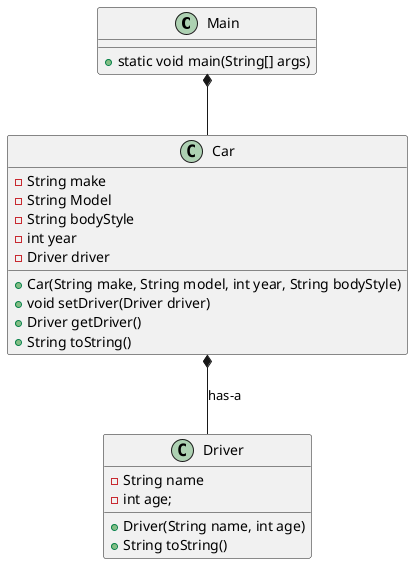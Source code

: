 @startuml
'https://plantuml.com/object-diagram

class Main
class Car
class Driver

Main : + static void main(String[] args)

Car : - String make
Car : - String Model
Car : - String bodyStyle
Car : - int year
Car : - Driver driver
Car : + Car(String make, String model, int year, String bodyStyle)
Car : + void setDriver(Driver driver)
Car : + Driver getDriver()
Car : + String toString()

Driver : - String name
Driver : - int age;
Driver : + Driver(String name, int age)
Driver : + String toString()


Main *-- Car
Car *-- Driver : has-a
@enduml
